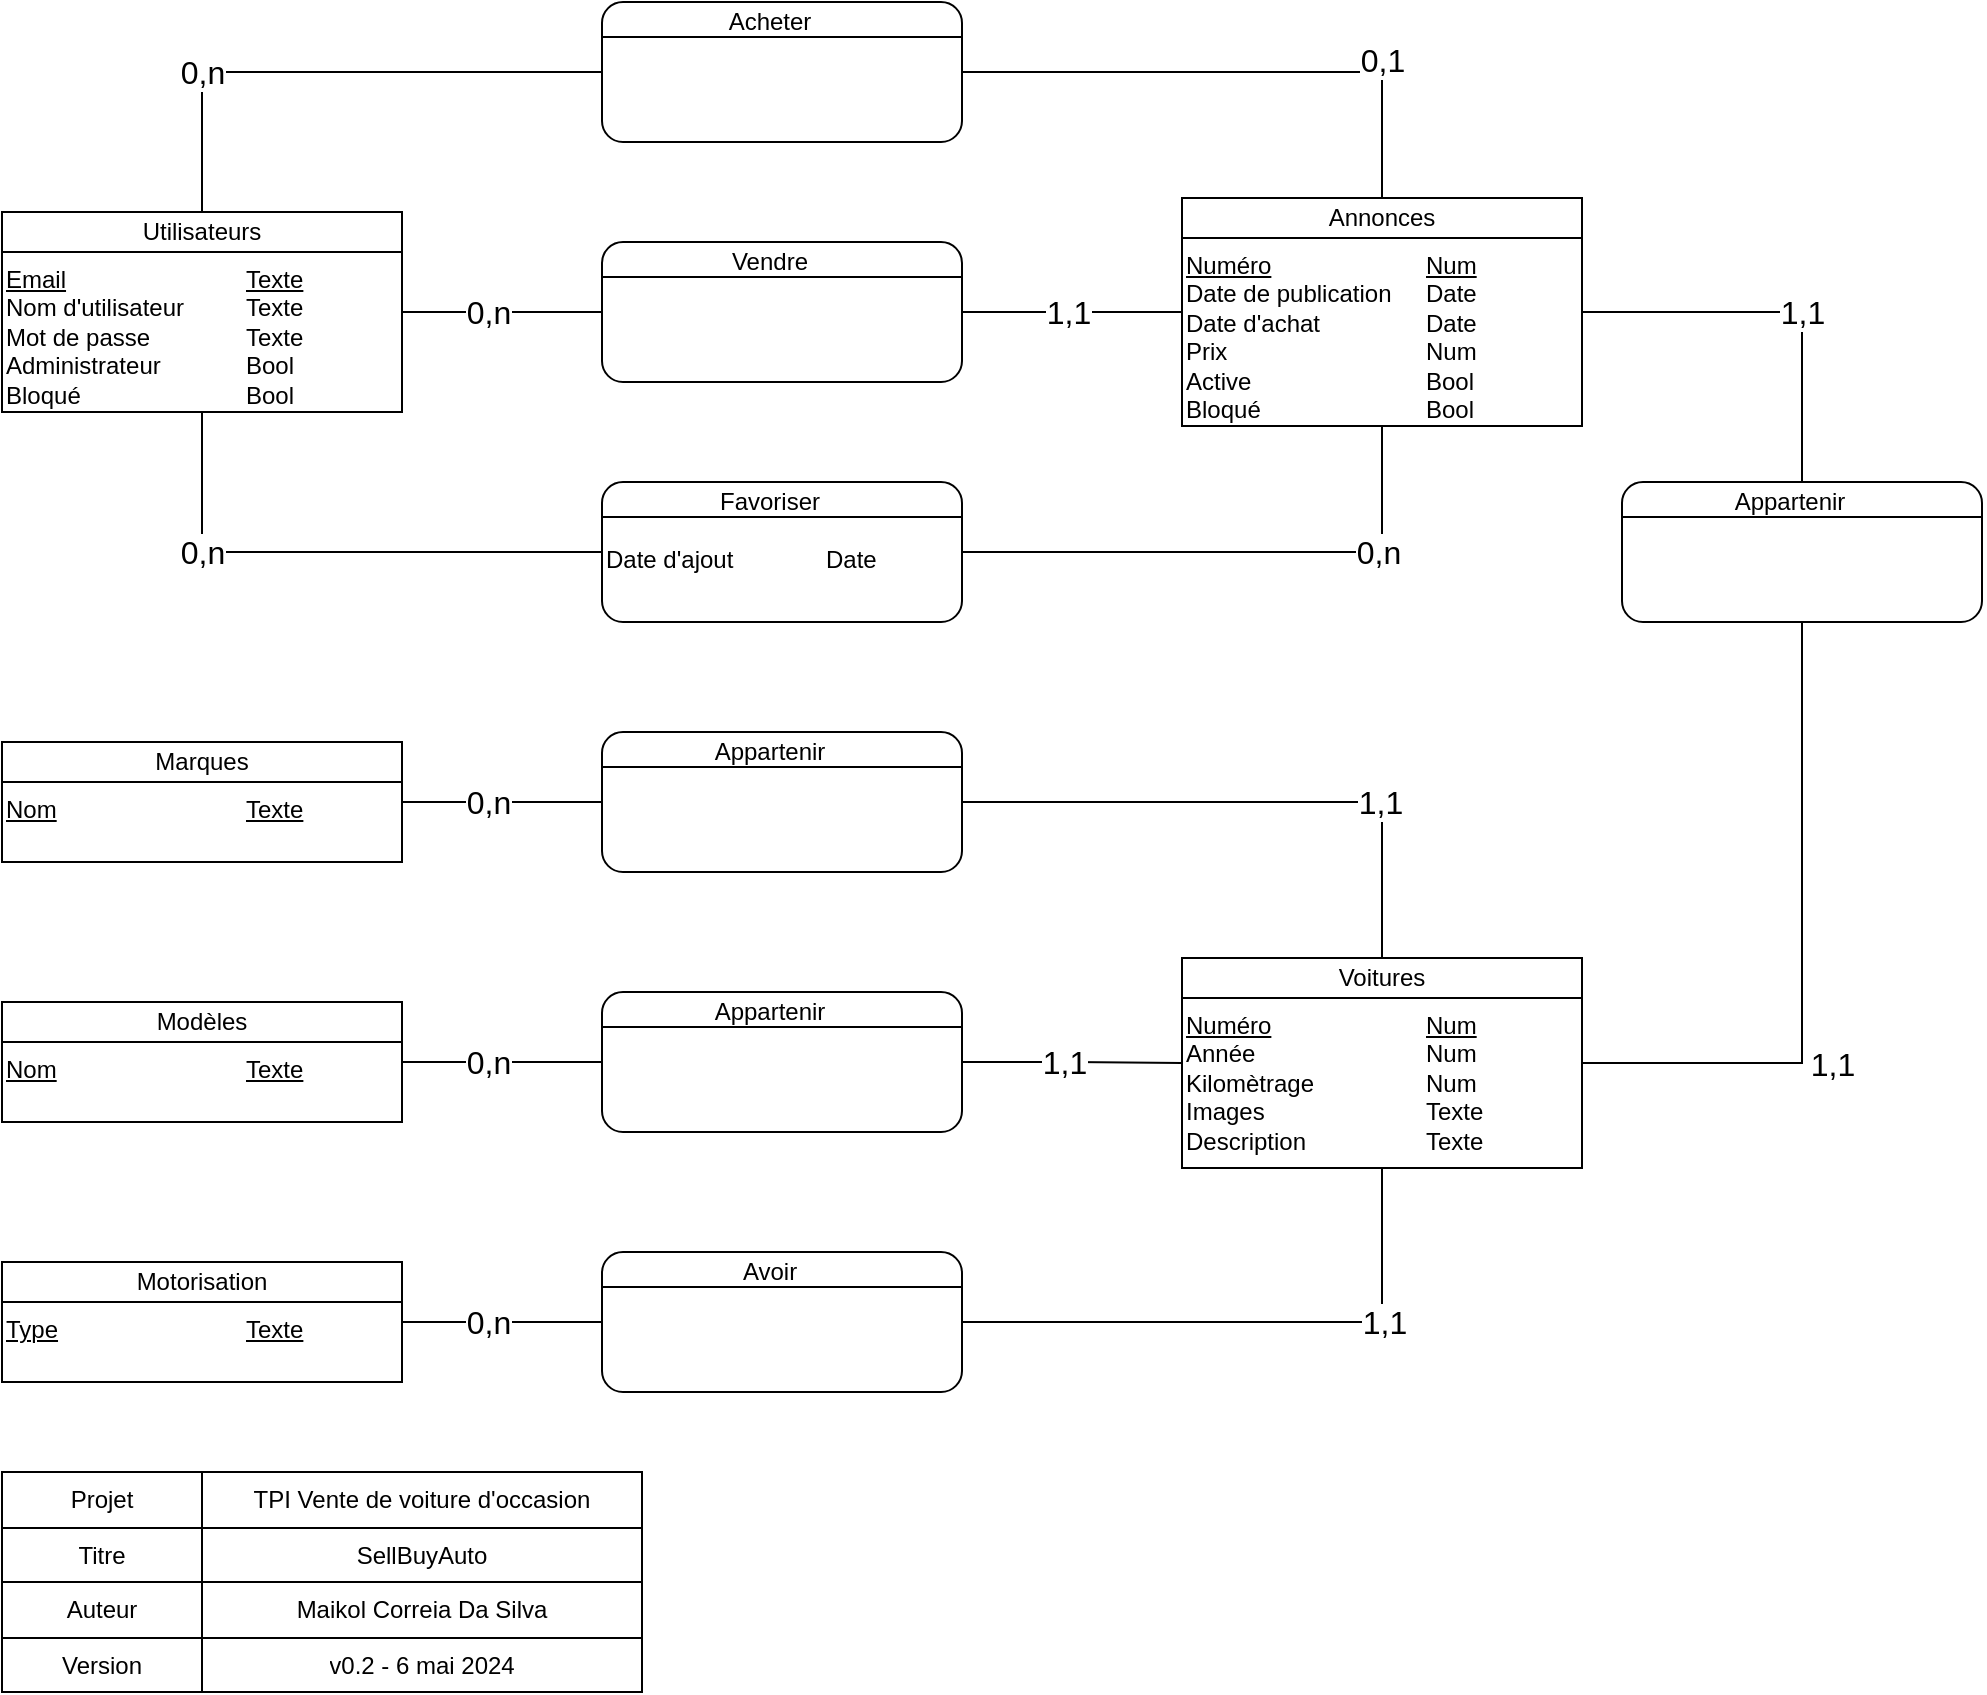 <mxfile version="21.6.8" type="device">
  <diagram name="Page-1" id="2ca16b54-16f6-2749-3443-fa8db7711227">
    <mxGraphModel dx="1418" dy="827" grid="1" gridSize="10" guides="1" tooltips="1" connect="1" arrows="1" fold="1" page="1" pageScale="1" pageWidth="1100" pageHeight="850" background="#ffffff" math="0" shadow="0">
      <root>
        <mxCell id="0" />
        <mxCell id="1" parent="0" />
        <mxCell id="2ed32ef02a7f4228-1" value="&lt;div style=&quot;box-sizing: border-box ; width: 100% ; padding: 2px&quot;&gt;&lt;br&gt;&lt;/div&gt;" style="verticalAlign=top;align=center;overflow=fill;html=1;rounded=0;shadow=0;comic=0;labelBackgroundColor=none;strokeColor=#000000;strokeWidth=1;fillColor=#ffffff;fontFamily=Verdana;fontSize=12;fontColor=#000000;" parent="1" vertex="1">
          <mxGeometry x="90" y="110" width="200" height="100" as="geometry" />
        </mxCell>
        <mxCell id="2ed32ef02a7f4228-18" style="edgeStyle=orthogonalEdgeStyle;html=1;labelBackgroundColor=none;startArrow=none;endArrow=none;fontFamily=Verdana;fontSize=12;align=left;exitX=1;exitY=0.5;exitDx=0;exitDy=0;entryX=0;entryY=0.5;entryDx=0;entryDy=0;startFill=0;endFill=0;rounded=0;" parent="1" source="2ed32ef02a7f4228-1" target="Gy9qdy7r6_L6vcuzWhop-12" edge="1">
          <mxGeometry relative="1" as="geometry">
            <mxPoint x="410" y="155" as="targetPoint" />
          </mxGeometry>
        </mxCell>
        <mxCell id="Gy9qdy7r6_L6vcuzWhop-9" value="0,n" style="text;html=1;resizable=0;points=[];align=center;verticalAlign=middle;labelBackgroundColor=#ffffff;direction=south;fontSize=16;" parent="2ed32ef02a7f4228-18" vertex="1" connectable="0">
          <mxGeometry x="-0.77" y="-1" relative="1" as="geometry">
            <mxPoint x="31" y="-1" as="offset" />
          </mxGeometry>
        </mxCell>
        <mxCell id="Gy9qdy7r6_L6vcuzWhop-12" value="&lt;div style=&quot;box-sizing: border-box ; width: 100% ; padding: 2px&quot;&gt;&lt;br&gt;&lt;/div&gt;" style="verticalAlign=top;align=center;overflow=fill;html=1;rounded=1;shadow=0;comic=0;labelBackgroundColor=none;strokeColor=#000000;strokeWidth=1;fillColor=#ffffff;fontFamily=Verdana;fontSize=12;fontColor=#000000;" parent="1" vertex="1">
          <mxGeometry x="390" y="125" width="180" height="70" as="geometry" />
        </mxCell>
        <mxCell id="Gy9qdy7r6_L6vcuzWhop-17" value="" style="edgeStyle=orthogonalEdgeStyle;rounded=0;orthogonalLoop=1;jettySize=auto;html=1;startArrow=none;startFill=0;endArrow=none;endFill=0;" parent="1" source="Gy9qdy7r6_L6vcuzWhop-16" target="Gy9qdy7r6_L6vcuzWhop-12" edge="1">
          <mxGeometry relative="1" as="geometry" />
        </mxCell>
        <mxCell id="Gy9qdy7r6_L6vcuzWhop-19" value="1,1" style="text;html=1;resizable=0;points=[];align=center;verticalAlign=middle;labelBackgroundColor=#ffffff;fontSize=16;" parent="Gy9qdy7r6_L6vcuzWhop-17" vertex="1" connectable="0">
          <mxGeometry x="-0.646" relative="1" as="geometry">
            <mxPoint x="-38" as="offset" />
          </mxGeometry>
        </mxCell>
        <mxCell id="Gy9qdy7r6_L6vcuzWhop-16" value="&lt;div style=&quot;box-sizing: border-box ; width: 100% ; padding: 2px&quot;&gt;&lt;br&gt;&lt;/div&gt;" style="verticalAlign=top;align=center;overflow=fill;html=1;rounded=0;shadow=0;comic=0;labelBackgroundColor=none;strokeColor=#000000;strokeWidth=1;fillColor=#ffffff;fontFamily=Verdana;fontSize=12;fontColor=#000000;" parent="1" vertex="1">
          <mxGeometry x="680" y="103" width="200" height="114" as="geometry" />
        </mxCell>
        <mxCell id="SjU_2BTI9DgWFUzOwO9X-2" value="Utilisateurs" style="rounded=0;whiteSpace=wrap;html=1;" parent="1" vertex="1">
          <mxGeometry x="90" y="110" width="200" height="20" as="geometry" />
        </mxCell>
        <mxCell id="SjU_2BTI9DgWFUzOwO9X-3" value="Annonces" style="rounded=0;whiteSpace=wrap;html=1;" parent="1" vertex="1">
          <mxGeometry x="680" y="103" width="200" height="20" as="geometry" />
        </mxCell>
        <mxCell id="SjU_2BTI9DgWFUzOwO9X-4" value="&lt;u&gt;Email&lt;br&gt;&lt;/u&gt;Nom d&#39;utilisateur&lt;br&gt;Mot de passe&lt;br&gt;Administrateur&lt;br&gt;Bloqué" style="text;html=1;strokeColor=none;fillColor=none;align=left;verticalAlign=top;whiteSpace=wrap;rounded=0;" parent="1" vertex="1">
          <mxGeometry x="90" y="130" width="100" height="60" as="geometry" />
        </mxCell>
        <mxCell id="SjU_2BTI9DgWFUzOwO9X-6" value="&lt;u&gt;Texte&lt;/u&gt;&lt;br&gt;Texte&lt;br&gt;Texte&lt;br&gt;Bool&lt;br&gt;Bool" style="text;html=1;strokeColor=none;fillColor=none;align=left;verticalAlign=top;whiteSpace=wrap;rounded=0;" parent="1" vertex="1">
          <mxGeometry x="210" y="130" width="80" height="50" as="geometry" />
        </mxCell>
        <mxCell id="SjU_2BTI9DgWFUzOwO9X-8" value="&lt;u&gt;Numéro&lt;/u&gt;&lt;br&gt;Date de publication&lt;br&gt;Date d&#39;achat&lt;br&gt;Prix&lt;br&gt;Active&lt;br&gt;Bloqué" style="text;html=1;strokeColor=none;fillColor=none;align=left;verticalAlign=top;whiteSpace=wrap;rounded=0;" parent="1" vertex="1">
          <mxGeometry x="680" y="123" width="110" height="20" as="geometry" />
        </mxCell>
        <mxCell id="SjU_2BTI9DgWFUzOwO9X-10" value="&lt;u&gt;Num&lt;/u&gt;&lt;br&gt;Date&lt;br&gt;Date&lt;br&gt;Num&lt;br&gt;Bool&lt;br&gt;Bool" style="text;html=1;strokeColor=none;fillColor=none;align=left;verticalAlign=top;whiteSpace=wrap;rounded=0;" parent="1" vertex="1">
          <mxGeometry x="800" y="123" width="80" height="20" as="geometry" />
        </mxCell>
        <mxCell id="SjU_2BTI9DgWFUzOwO9X-13" value="" style="endArrow=none;html=1;entryX=1;entryY=0.25;entryDx=0;entryDy=0;exitX=0;exitY=0.25;exitDx=0;exitDy=0;" parent="1" source="Gy9qdy7r6_L6vcuzWhop-12" target="Gy9qdy7r6_L6vcuzWhop-12" edge="1">
          <mxGeometry width="50" height="50" relative="1" as="geometry">
            <mxPoint x="110" y="275" as="sourcePoint" />
            <mxPoint x="160" y="225" as="targetPoint" />
          </mxGeometry>
        </mxCell>
        <mxCell id="SjU_2BTI9DgWFUzOwO9X-14" value="Vendre" style="text;html=1;strokeColor=none;fillColor=none;align=center;verticalAlign=middle;whiteSpace=wrap;rounded=0;" parent="1" vertex="1">
          <mxGeometry x="414" y="125" width="120" height="20" as="geometry" />
        </mxCell>
        <mxCell id="T0Hc3pSAEqjk6suuljC6-1" value="" style="shape=table;html=1;whiteSpace=wrap;startSize=0;container=1;collapsible=0;childLayout=tableLayout;" parent="1" vertex="1">
          <mxGeometry x="90" y="740" width="320" height="110" as="geometry" />
        </mxCell>
        <mxCell id="T0Hc3pSAEqjk6suuljC6-2" value="" style="shape=partialRectangle;html=1;whiteSpace=wrap;collapsible=0;dropTarget=0;pointerEvents=0;fillColor=none;top=0;left=0;bottom=0;right=0;points=[[0,0.5],[1,0.5]];portConstraint=eastwest;" parent="T0Hc3pSAEqjk6suuljC6-1" vertex="1">
          <mxGeometry width="320" height="28" as="geometry" />
        </mxCell>
        <mxCell id="T0Hc3pSAEqjk6suuljC6-3" value="Projet" style="shape=partialRectangle;html=1;whiteSpace=wrap;connectable=0;overflow=hidden;fillColor=none;top=0;left=0;bottom=0;right=0;" parent="T0Hc3pSAEqjk6suuljC6-2" vertex="1">
          <mxGeometry width="100" height="28" as="geometry">
            <mxRectangle width="100" height="28" as="alternateBounds" />
          </mxGeometry>
        </mxCell>
        <mxCell id="T0Hc3pSAEqjk6suuljC6-4" value="TPI Vente de voiture d&#39;occasion" style="shape=partialRectangle;html=1;whiteSpace=wrap;connectable=0;overflow=hidden;fillColor=none;top=0;left=0;bottom=0;right=0;" parent="T0Hc3pSAEqjk6suuljC6-2" vertex="1">
          <mxGeometry x="100" width="220" height="28" as="geometry">
            <mxRectangle width="220" height="28" as="alternateBounds" />
          </mxGeometry>
        </mxCell>
        <mxCell id="T0Hc3pSAEqjk6suuljC6-5" value="" style="shape=partialRectangle;html=1;whiteSpace=wrap;collapsible=0;dropTarget=0;pointerEvents=0;fillColor=none;top=0;left=0;bottom=0;right=0;points=[[0,0.5],[1,0.5]];portConstraint=eastwest;" parent="T0Hc3pSAEqjk6suuljC6-1" vertex="1">
          <mxGeometry y="28" width="320" height="27" as="geometry" />
        </mxCell>
        <mxCell id="T0Hc3pSAEqjk6suuljC6-6" value="Titre" style="shape=partialRectangle;html=1;whiteSpace=wrap;connectable=0;overflow=hidden;fillColor=none;top=0;left=0;bottom=0;right=0;" parent="T0Hc3pSAEqjk6suuljC6-5" vertex="1">
          <mxGeometry width="100" height="27" as="geometry">
            <mxRectangle width="100" height="27" as="alternateBounds" />
          </mxGeometry>
        </mxCell>
        <mxCell id="T0Hc3pSAEqjk6suuljC6-7" value="SellBuyAuto" style="shape=partialRectangle;html=1;whiteSpace=wrap;connectable=0;overflow=hidden;fillColor=none;top=0;left=0;bottom=0;right=0;" parent="T0Hc3pSAEqjk6suuljC6-5" vertex="1">
          <mxGeometry x="100" width="220" height="27" as="geometry">
            <mxRectangle width="220" height="27" as="alternateBounds" />
          </mxGeometry>
        </mxCell>
        <mxCell id="T0Hc3pSAEqjk6suuljC6-8" value="" style="shape=partialRectangle;html=1;whiteSpace=wrap;collapsible=0;dropTarget=0;pointerEvents=0;fillColor=none;top=0;left=0;bottom=0;right=0;points=[[0,0.5],[1,0.5]];portConstraint=eastwest;" parent="T0Hc3pSAEqjk6suuljC6-1" vertex="1">
          <mxGeometry y="55" width="320" height="28" as="geometry" />
        </mxCell>
        <mxCell id="T0Hc3pSAEqjk6suuljC6-9" value="Auteur" style="shape=partialRectangle;html=1;whiteSpace=wrap;connectable=0;overflow=hidden;fillColor=none;top=0;left=0;bottom=0;right=0;" parent="T0Hc3pSAEqjk6suuljC6-8" vertex="1">
          <mxGeometry width="100" height="28" as="geometry">
            <mxRectangle width="100" height="28" as="alternateBounds" />
          </mxGeometry>
        </mxCell>
        <mxCell id="T0Hc3pSAEqjk6suuljC6-10" value="Maikol Correia Da Silva" style="shape=partialRectangle;html=1;whiteSpace=wrap;connectable=0;overflow=hidden;fillColor=none;top=0;left=0;bottom=0;right=0;" parent="T0Hc3pSAEqjk6suuljC6-8" vertex="1">
          <mxGeometry x="100" width="220" height="28" as="geometry">
            <mxRectangle width="220" height="28" as="alternateBounds" />
          </mxGeometry>
        </mxCell>
        <mxCell id="T0Hc3pSAEqjk6suuljC6-11" value="" style="shape=partialRectangle;html=1;whiteSpace=wrap;collapsible=0;dropTarget=0;pointerEvents=0;fillColor=none;top=0;left=0;bottom=0;right=0;points=[[0,0.5],[1,0.5]];portConstraint=eastwest;" parent="T0Hc3pSAEqjk6suuljC6-1" vertex="1">
          <mxGeometry y="83" width="320" height="27" as="geometry" />
        </mxCell>
        <mxCell id="T0Hc3pSAEqjk6suuljC6-12" value="Version" style="shape=partialRectangle;html=1;whiteSpace=wrap;connectable=0;overflow=hidden;fillColor=none;top=0;left=0;bottom=0;right=0;" parent="T0Hc3pSAEqjk6suuljC6-11" vertex="1">
          <mxGeometry width="100" height="27" as="geometry">
            <mxRectangle width="100" height="27" as="alternateBounds" />
          </mxGeometry>
        </mxCell>
        <mxCell id="T0Hc3pSAEqjk6suuljC6-13" value="v0.2 - 6 mai 2024" style="shape=partialRectangle;html=1;whiteSpace=wrap;connectable=0;overflow=hidden;fillColor=none;top=0;left=0;bottom=0;right=0;" parent="T0Hc3pSAEqjk6suuljC6-11" vertex="1">
          <mxGeometry x="100" width="220" height="27" as="geometry">
            <mxRectangle width="220" height="27" as="alternateBounds" />
          </mxGeometry>
        </mxCell>
        <mxCell id="4bNCkAOgMDDqKvrWJ21n-4" value="&lt;div style=&quot;box-sizing: border-box ; width: 100% ; padding: 2px&quot;&gt;&lt;br&gt;&lt;/div&gt;" style="verticalAlign=top;align=center;overflow=fill;html=1;rounded=1;shadow=0;comic=0;labelBackgroundColor=none;strokeColor=#000000;strokeWidth=1;fillColor=#ffffff;fontFamily=Verdana;fontSize=12;fontColor=#000000;" parent="1" vertex="1">
          <mxGeometry x="390" y="5" width="180" height="70" as="geometry" />
        </mxCell>
        <mxCell id="4bNCkAOgMDDqKvrWJ21n-7" value="" style="endArrow=none;html=1;entryX=1;entryY=0.25;entryDx=0;entryDy=0;exitX=0;exitY=0.25;exitDx=0;exitDy=0;" parent="1" source="4bNCkAOgMDDqKvrWJ21n-4" target="4bNCkAOgMDDqKvrWJ21n-4" edge="1">
          <mxGeometry width="50" height="50" relative="1" as="geometry">
            <mxPoint x="110" y="155" as="sourcePoint" />
            <mxPoint x="160" y="105" as="targetPoint" />
          </mxGeometry>
        </mxCell>
        <mxCell id="4bNCkAOgMDDqKvrWJ21n-8" value="Acheter" style="text;html=1;strokeColor=none;fillColor=none;align=center;verticalAlign=middle;whiteSpace=wrap;rounded=0;" parent="1" vertex="1">
          <mxGeometry x="414" y="5" width="120" height="20" as="geometry" />
        </mxCell>
        <mxCell id="4bNCkAOgMDDqKvrWJ21n-9" style="edgeStyle=orthogonalEdgeStyle;html=1;labelBackgroundColor=none;startArrow=none;endArrow=none;fontFamily=Verdana;fontSize=12;align=left;exitX=0.5;exitY=0;exitDx=0;exitDy=0;entryX=0;entryY=0.5;entryDx=0;entryDy=0;startFill=0;endFill=0;rounded=0;" parent="1" source="SjU_2BTI9DgWFUzOwO9X-2" target="4bNCkAOgMDDqKvrWJ21n-4" edge="1">
          <mxGeometry relative="1" as="geometry">
            <mxPoint x="280" y="-5.5" as="targetPoint" />
            <mxPoint x="180" y="-0.5" as="sourcePoint" />
          </mxGeometry>
        </mxCell>
        <mxCell id="4bNCkAOgMDDqKvrWJ21n-10" value="0,n" style="text;html=1;resizable=0;points=[];align=center;verticalAlign=middle;labelBackgroundColor=#ffffff;direction=south;fontSize=16;" parent="4bNCkAOgMDDqKvrWJ21n-9" vertex="1" connectable="0">
          <mxGeometry x="-0.77" y="-1" relative="1" as="geometry">
            <mxPoint x="-1" y="-39" as="offset" />
          </mxGeometry>
        </mxCell>
        <mxCell id="4bNCkAOgMDDqKvrWJ21n-11" value="" style="edgeStyle=orthogonalEdgeStyle;rounded=0;orthogonalLoop=1;jettySize=auto;html=1;startArrow=none;startFill=0;endArrow=none;endFill=0;entryX=1;entryY=0.5;entryDx=0;entryDy=0;exitX=0.5;exitY=0;exitDx=0;exitDy=0;" parent="1" source="SjU_2BTI9DgWFUzOwO9X-3" target="4bNCkAOgMDDqKvrWJ21n-4" edge="1">
          <mxGeometry relative="1" as="geometry">
            <mxPoint x="750" y="-5" as="sourcePoint" />
            <mxPoint x="640" y="-10" as="targetPoint" />
          </mxGeometry>
        </mxCell>
        <mxCell id="4bNCkAOgMDDqKvrWJ21n-12" value="0,1" style="text;html=1;resizable=0;points=[];align=center;verticalAlign=middle;labelBackgroundColor=#ffffff;fontSize=16;" parent="4bNCkAOgMDDqKvrWJ21n-11" vertex="1" connectable="0">
          <mxGeometry x="-0.646" relative="1" as="geometry">
            <mxPoint y="-21" as="offset" />
          </mxGeometry>
        </mxCell>
        <mxCell id="4bNCkAOgMDDqKvrWJ21n-13" value="&lt;div style=&quot;box-sizing: border-box ; width: 100% ; padding: 2px&quot;&gt;&lt;br&gt;&lt;/div&gt;" style="verticalAlign=top;align=center;overflow=fill;html=1;rounded=1;shadow=0;comic=0;labelBackgroundColor=none;strokeColor=#000000;strokeWidth=1;fillColor=#ffffff;fontFamily=Verdana;fontSize=12;fontColor=#000000;" parent="1" vertex="1">
          <mxGeometry x="390" y="245" width="180" height="70" as="geometry" />
        </mxCell>
        <mxCell id="4bNCkAOgMDDqKvrWJ21n-14" value="Date d&#39;ajout" style="text;html=1;strokeColor=none;fillColor=none;align=left;verticalAlign=top;whiteSpace=wrap;rounded=0;" parent="1" vertex="1">
          <mxGeometry x="390" y="270" width="90" height="20" as="geometry" />
        </mxCell>
        <mxCell id="4bNCkAOgMDDqKvrWJ21n-15" value="Date" style="text;html=1;strokeColor=none;fillColor=none;align=left;verticalAlign=top;whiteSpace=wrap;rounded=0;" parent="1" vertex="1">
          <mxGeometry x="500" y="270" width="70" height="20" as="geometry" />
        </mxCell>
        <mxCell id="4bNCkAOgMDDqKvrWJ21n-16" value="" style="endArrow=none;html=1;entryX=1;entryY=0.25;entryDx=0;entryDy=0;exitX=0;exitY=0.25;exitDx=0;exitDy=0;" parent="1" source="4bNCkAOgMDDqKvrWJ21n-13" target="4bNCkAOgMDDqKvrWJ21n-13" edge="1">
          <mxGeometry width="50" height="50" relative="1" as="geometry">
            <mxPoint x="110" y="395" as="sourcePoint" />
            <mxPoint x="160" y="345" as="targetPoint" />
          </mxGeometry>
        </mxCell>
        <mxCell id="4bNCkAOgMDDqKvrWJ21n-17" value="Favoriser" style="text;html=1;strokeColor=none;fillColor=none;align=center;verticalAlign=middle;whiteSpace=wrap;rounded=0;" parent="1" vertex="1">
          <mxGeometry x="414" y="245" width="120" height="20" as="geometry" />
        </mxCell>
        <mxCell id="4bNCkAOgMDDqKvrWJ21n-18" style="edgeStyle=orthogonalEdgeStyle;html=1;labelBackgroundColor=none;startArrow=none;endArrow=none;fontFamily=Verdana;fontSize=12;align=left;exitX=0.5;exitY=1;exitDx=0;exitDy=0;entryX=0;entryY=0.5;entryDx=0;entryDy=0;startFill=0;endFill=0;rounded=0;" parent="1" source="2ed32ef02a7f4228-1" target="4bNCkAOgMDDqKvrWJ21n-13" edge="1">
          <mxGeometry relative="1" as="geometry">
            <mxPoint x="330" y="260" as="targetPoint" />
            <mxPoint x="130" y="345" as="sourcePoint" />
          </mxGeometry>
        </mxCell>
        <mxCell id="4bNCkAOgMDDqKvrWJ21n-19" value="0,n" style="text;html=1;resizable=0;points=[];align=center;verticalAlign=middle;labelBackgroundColor=#ffffff;direction=south;fontSize=16;" parent="4bNCkAOgMDDqKvrWJ21n-18" vertex="1" connectable="0">
          <mxGeometry x="-0.77" y="-1" relative="1" as="geometry">
            <mxPoint x="1" y="39" as="offset" />
          </mxGeometry>
        </mxCell>
        <mxCell id="4bNCkAOgMDDqKvrWJ21n-20" style="edgeStyle=orthogonalEdgeStyle;html=1;labelBackgroundColor=none;startArrow=none;endArrow=none;fontFamily=Verdana;fontSize=12;align=left;exitX=1;exitY=0.5;exitDx=0;exitDy=0;entryX=0.5;entryY=1;entryDx=0;entryDy=0;startFill=0;endFill=0;rounded=0;" parent="1" source="4bNCkAOgMDDqKvrWJ21n-13" target="Gy9qdy7r6_L6vcuzWhop-16" edge="1">
          <mxGeometry relative="1" as="geometry">
            <mxPoint x="820" y="257.25" as="targetPoint" />
            <mxPoint x="620" y="342.25" as="sourcePoint" />
          </mxGeometry>
        </mxCell>
        <mxCell id="4bNCkAOgMDDqKvrWJ21n-21" value="0,n" style="text;html=1;resizable=0;points=[];align=center;verticalAlign=middle;labelBackgroundColor=#ffffff;direction=south;fontSize=16;" parent="4bNCkAOgMDDqKvrWJ21n-20" vertex="1" connectable="0">
          <mxGeometry x="-0.77" y="-1" relative="1" as="geometry">
            <mxPoint x="176" y="-1" as="offset" />
          </mxGeometry>
        </mxCell>
        <mxCell id="4bNCkAOgMDDqKvrWJ21n-22" value="&lt;div style=&quot;box-sizing: border-box ; width: 100% ; padding: 2px&quot;&gt;&lt;br&gt;&lt;/div&gt;" style="verticalAlign=top;align=center;overflow=fill;html=1;rounded=0;shadow=0;comic=0;labelBackgroundColor=none;strokeColor=#000000;strokeWidth=1;fillColor=#ffffff;fontFamily=Verdana;fontSize=12;fontColor=#000000;" parent="1" vertex="1">
          <mxGeometry x="90" y="505" width="200" height="60" as="geometry" />
        </mxCell>
        <mxCell id="4bNCkAOgMDDqKvrWJ21n-23" value="Modèles" style="rounded=0;whiteSpace=wrap;html=1;" parent="1" vertex="1">
          <mxGeometry x="90" y="505" width="200" height="20" as="geometry" />
        </mxCell>
        <mxCell id="4bNCkAOgMDDqKvrWJ21n-24" value="&lt;u&gt;Nom&lt;/u&gt;" style="text;html=1;strokeColor=none;fillColor=none;align=left;verticalAlign=top;whiteSpace=wrap;rounded=0;" parent="1" vertex="1">
          <mxGeometry x="90" y="525" width="100" height="60" as="geometry" />
        </mxCell>
        <mxCell id="4bNCkAOgMDDqKvrWJ21n-25" value="&lt;u&gt;Texte&lt;/u&gt;" style="text;html=1;strokeColor=none;fillColor=none;align=left;verticalAlign=top;whiteSpace=wrap;rounded=0;" parent="1" vertex="1">
          <mxGeometry x="210" y="525" width="80" height="50" as="geometry" />
        </mxCell>
        <mxCell id="4bNCkAOgMDDqKvrWJ21n-26" value="&lt;div style=&quot;box-sizing: border-box ; width: 100% ; padding: 2px&quot;&gt;&lt;br&gt;&lt;/div&gt;" style="verticalAlign=top;align=center;overflow=fill;html=1;rounded=0;shadow=0;comic=0;labelBackgroundColor=none;strokeColor=#000000;strokeWidth=1;fillColor=#ffffff;fontFamily=Verdana;fontSize=12;fontColor=#000000;" parent="1" vertex="1">
          <mxGeometry x="680" y="483" width="200" height="105" as="geometry" />
        </mxCell>
        <mxCell id="4bNCkAOgMDDqKvrWJ21n-27" value="Voitures" style="rounded=0;whiteSpace=wrap;html=1;" parent="1" vertex="1">
          <mxGeometry x="680" y="483" width="200" height="20" as="geometry" />
        </mxCell>
        <mxCell id="4bNCkAOgMDDqKvrWJ21n-28" value="&lt;u&gt;Numéro&lt;/u&gt;&lt;br&gt;Année&lt;br&gt;Kilomètrage&lt;br&gt;Images&lt;br&gt;Description" style="text;html=1;strokeColor=none;fillColor=none;align=left;verticalAlign=top;whiteSpace=wrap;rounded=0;" parent="1" vertex="1">
          <mxGeometry x="680" y="503" width="110" height="20" as="geometry" />
        </mxCell>
        <mxCell id="4bNCkAOgMDDqKvrWJ21n-29" value="&lt;u&gt;Num&lt;/u&gt;&lt;br&gt;Num&lt;br&gt;Num&lt;br&gt;Texte&lt;br&gt;Texte" style="text;html=1;strokeColor=none;fillColor=none;align=left;verticalAlign=top;whiteSpace=wrap;rounded=0;" parent="1" vertex="1">
          <mxGeometry x="800" y="503" width="80" height="20" as="geometry" />
        </mxCell>
        <mxCell id="4bNCkAOgMDDqKvrWJ21n-30" value="&lt;div style=&quot;box-sizing: border-box ; width: 100% ; padding: 2px&quot;&gt;&lt;br&gt;&lt;/div&gt;" style="verticalAlign=top;align=center;overflow=fill;html=1;rounded=1;shadow=0;comic=0;labelBackgroundColor=none;strokeColor=#000000;strokeWidth=1;fillColor=#ffffff;fontFamily=Verdana;fontSize=12;fontColor=#000000;" parent="1" vertex="1">
          <mxGeometry x="390" y="500" width="180" height="70" as="geometry" />
        </mxCell>
        <mxCell id="4bNCkAOgMDDqKvrWJ21n-33" value="" style="endArrow=none;html=1;entryX=1;entryY=0.25;entryDx=0;entryDy=0;exitX=0;exitY=0.25;exitDx=0;exitDy=0;" parent="1" source="4bNCkAOgMDDqKvrWJ21n-30" target="4bNCkAOgMDDqKvrWJ21n-30" edge="1">
          <mxGeometry width="50" height="50" relative="1" as="geometry">
            <mxPoint x="110" y="650" as="sourcePoint" />
            <mxPoint x="160" y="600" as="targetPoint" />
          </mxGeometry>
        </mxCell>
        <mxCell id="4bNCkAOgMDDqKvrWJ21n-34" value="Appartenir" style="text;html=1;strokeColor=none;fillColor=none;align=center;verticalAlign=middle;whiteSpace=wrap;rounded=0;" parent="1" vertex="1">
          <mxGeometry x="414" y="500" width="120" height="20" as="geometry" />
        </mxCell>
        <mxCell id="4bNCkAOgMDDqKvrWJ21n-35" style="edgeStyle=orthogonalEdgeStyle;html=1;labelBackgroundColor=none;startArrow=none;endArrow=none;fontFamily=Verdana;fontSize=12;align=left;exitX=1;exitY=0.5;exitDx=0;exitDy=0;entryX=0;entryY=0.5;entryDx=0;entryDy=0;startFill=0;endFill=0;rounded=0;" parent="1" source="4bNCkAOgMDDqKvrWJ21n-22" target="4bNCkAOgMDDqKvrWJ21n-30" edge="1">
          <mxGeometry relative="1" as="geometry">
            <mxPoint x="400" y="489.58" as="targetPoint" />
            <mxPoint x="300" y="489.58" as="sourcePoint" />
          </mxGeometry>
        </mxCell>
        <mxCell id="4bNCkAOgMDDqKvrWJ21n-36" value="0,n" style="text;html=1;resizable=0;points=[];align=center;verticalAlign=middle;labelBackgroundColor=#ffffff;direction=south;fontSize=16;" parent="4bNCkAOgMDDqKvrWJ21n-35" vertex="1" connectable="0">
          <mxGeometry x="-0.77" y="-1" relative="1" as="geometry">
            <mxPoint x="31" y="-1" as="offset" />
          </mxGeometry>
        </mxCell>
        <mxCell id="4bNCkAOgMDDqKvrWJ21n-37" style="edgeStyle=orthogonalEdgeStyle;html=1;labelBackgroundColor=none;startArrow=none;endArrow=none;fontFamily=Verdana;fontSize=12;align=left;exitX=1;exitY=0.5;exitDx=0;exitDy=0;entryX=0;entryY=0.5;entryDx=0;entryDy=0;startFill=0;endFill=0;rounded=0;" parent="1" source="4bNCkAOgMDDqKvrWJ21n-30" target="4bNCkAOgMDDqKvrWJ21n-26" edge="1">
          <mxGeometry relative="1" as="geometry">
            <mxPoint x="634" y="500" as="targetPoint" />
            <mxPoint x="534" y="495" as="sourcePoint" />
          </mxGeometry>
        </mxCell>
        <mxCell id="4bNCkAOgMDDqKvrWJ21n-38" value="1,1" style="text;html=1;resizable=0;points=[];align=center;verticalAlign=middle;labelBackgroundColor=#ffffff;direction=south;fontSize=16;" parent="4bNCkAOgMDDqKvrWJ21n-37" vertex="1" connectable="0">
          <mxGeometry x="-0.77" y="-1" relative="1" as="geometry">
            <mxPoint x="38" y="-1" as="offset" />
          </mxGeometry>
        </mxCell>
        <mxCell id="4bNCkAOgMDDqKvrWJ21n-43" value="&lt;div style=&quot;box-sizing: border-box ; width: 100% ; padding: 2px&quot;&gt;&lt;br&gt;&lt;/div&gt;" style="verticalAlign=top;align=center;overflow=fill;html=1;rounded=0;shadow=0;comic=0;labelBackgroundColor=none;strokeColor=#000000;strokeWidth=1;fillColor=#ffffff;fontFamily=Verdana;fontSize=12;fontColor=#000000;" parent="1" vertex="1">
          <mxGeometry x="90" y="635" width="200" height="60" as="geometry" />
        </mxCell>
        <mxCell id="4bNCkAOgMDDqKvrWJ21n-44" value="Motorisation" style="rounded=0;whiteSpace=wrap;html=1;" parent="1" vertex="1">
          <mxGeometry x="90" y="635" width="200" height="20" as="geometry" />
        </mxCell>
        <mxCell id="4bNCkAOgMDDqKvrWJ21n-45" value="&lt;u&gt;Type&lt;/u&gt;" style="text;html=1;strokeColor=none;fillColor=none;align=left;verticalAlign=top;whiteSpace=wrap;rounded=0;" parent="1" vertex="1">
          <mxGeometry x="90" y="655" width="100" height="60" as="geometry" />
        </mxCell>
        <mxCell id="4bNCkAOgMDDqKvrWJ21n-46" value="&lt;u&gt;Texte&lt;/u&gt;" style="text;html=1;strokeColor=none;fillColor=none;align=left;verticalAlign=top;whiteSpace=wrap;rounded=0;" parent="1" vertex="1">
          <mxGeometry x="210" y="655" width="80" height="50" as="geometry" />
        </mxCell>
        <mxCell id="4bNCkAOgMDDqKvrWJ21n-47" value="&lt;div style=&quot;box-sizing: border-box ; width: 100% ; padding: 2px&quot;&gt;&lt;br&gt;&lt;/div&gt;" style="verticalAlign=top;align=center;overflow=fill;html=1;rounded=1;shadow=0;comic=0;labelBackgroundColor=none;strokeColor=#000000;strokeWidth=1;fillColor=#ffffff;fontFamily=Verdana;fontSize=12;fontColor=#000000;" parent="1" vertex="1">
          <mxGeometry x="390" y="630" width="180" height="70" as="geometry" />
        </mxCell>
        <mxCell id="4bNCkAOgMDDqKvrWJ21n-48" value="" style="endArrow=none;html=1;entryX=1;entryY=0.25;entryDx=0;entryDy=0;exitX=0;exitY=0.25;exitDx=0;exitDy=0;" parent="1" source="4bNCkAOgMDDqKvrWJ21n-47" target="4bNCkAOgMDDqKvrWJ21n-47" edge="1">
          <mxGeometry width="50" height="50" relative="1" as="geometry">
            <mxPoint x="110" y="780" as="sourcePoint" />
            <mxPoint x="160" y="730" as="targetPoint" />
          </mxGeometry>
        </mxCell>
        <mxCell id="4bNCkAOgMDDqKvrWJ21n-49" value="Avoir" style="text;html=1;strokeColor=none;fillColor=none;align=center;verticalAlign=middle;whiteSpace=wrap;rounded=0;" parent="1" vertex="1">
          <mxGeometry x="414" y="630" width="120" height="20" as="geometry" />
        </mxCell>
        <mxCell id="4bNCkAOgMDDqKvrWJ21n-50" style="edgeStyle=orthogonalEdgeStyle;html=1;labelBackgroundColor=none;startArrow=none;endArrow=none;fontFamily=Verdana;fontSize=12;align=left;exitX=1;exitY=0.5;exitDx=0;exitDy=0;entryX=0;entryY=0.5;entryDx=0;entryDy=0;startFill=0;endFill=0;rounded=0;" parent="1" source="4bNCkAOgMDDqKvrWJ21n-43" target="4bNCkAOgMDDqKvrWJ21n-47" edge="1">
          <mxGeometry relative="1" as="geometry">
            <mxPoint x="400" y="619.58" as="targetPoint" />
            <mxPoint x="300" y="619.58" as="sourcePoint" />
          </mxGeometry>
        </mxCell>
        <mxCell id="4bNCkAOgMDDqKvrWJ21n-51" value="0,n" style="text;html=1;resizable=0;points=[];align=center;verticalAlign=middle;labelBackgroundColor=#ffffff;direction=south;fontSize=16;" parent="4bNCkAOgMDDqKvrWJ21n-50" vertex="1" connectable="0">
          <mxGeometry x="-0.77" y="-1" relative="1" as="geometry">
            <mxPoint x="31" y="-1" as="offset" />
          </mxGeometry>
        </mxCell>
        <mxCell id="4bNCkAOgMDDqKvrWJ21n-52" style="edgeStyle=orthogonalEdgeStyle;html=1;labelBackgroundColor=none;startArrow=none;endArrow=none;fontFamily=Verdana;fontSize=12;align=left;exitX=1;exitY=0.5;exitDx=0;exitDy=0;entryX=0.5;entryY=1;entryDx=0;entryDy=0;startFill=0;endFill=0;rounded=0;" parent="1" source="4bNCkAOgMDDqKvrWJ21n-47" target="4bNCkAOgMDDqKvrWJ21n-26" edge="1">
          <mxGeometry relative="1" as="geometry">
            <mxPoint x="710" y="644.58" as="targetPoint" />
            <mxPoint x="600" y="644.58" as="sourcePoint" />
          </mxGeometry>
        </mxCell>
        <mxCell id="4bNCkAOgMDDqKvrWJ21n-53" value="1,1" style="text;html=1;resizable=0;points=[];align=center;verticalAlign=middle;labelBackgroundColor=#ffffff;direction=south;fontSize=16;" parent="4bNCkAOgMDDqKvrWJ21n-52" vertex="1" connectable="0">
          <mxGeometry x="-0.77" y="-1" relative="1" as="geometry">
            <mxPoint x="178" y="-1" as="offset" />
          </mxGeometry>
        </mxCell>
        <mxCell id="4bNCkAOgMDDqKvrWJ21n-54" value="&lt;div style=&quot;box-sizing: border-box ; width: 100% ; padding: 2px&quot;&gt;&lt;br&gt;&lt;/div&gt;" style="verticalAlign=top;align=center;overflow=fill;html=1;rounded=1;shadow=0;comic=0;labelBackgroundColor=none;strokeColor=#000000;strokeWidth=1;fillColor=#ffffff;fontFamily=Verdana;fontSize=12;fontColor=#000000;" parent="1" vertex="1">
          <mxGeometry x="900" y="245" width="180" height="70" as="geometry" />
        </mxCell>
        <mxCell id="4bNCkAOgMDDqKvrWJ21n-57" value="" style="endArrow=none;html=1;entryX=1;entryY=0.25;entryDx=0;entryDy=0;exitX=0;exitY=0.25;exitDx=0;exitDy=0;" parent="1" source="4bNCkAOgMDDqKvrWJ21n-54" target="4bNCkAOgMDDqKvrWJ21n-54" edge="1">
          <mxGeometry width="50" height="50" relative="1" as="geometry">
            <mxPoint x="620" y="395" as="sourcePoint" />
            <mxPoint x="670" y="345" as="targetPoint" />
          </mxGeometry>
        </mxCell>
        <mxCell id="4bNCkAOgMDDqKvrWJ21n-58" value="Appartenir" style="text;html=1;strokeColor=none;fillColor=none;align=center;verticalAlign=middle;whiteSpace=wrap;rounded=0;" parent="1" vertex="1">
          <mxGeometry x="924" y="245" width="120" height="20" as="geometry" />
        </mxCell>
        <mxCell id="4bNCkAOgMDDqKvrWJ21n-59" style="edgeStyle=orthogonalEdgeStyle;html=1;labelBackgroundColor=none;startArrow=none;endArrow=none;fontFamily=Verdana;fontSize=12;align=left;exitX=1;exitY=0.5;exitDx=0;exitDy=0;entryX=0.5;entryY=1;entryDx=0;entryDy=0;startFill=0;endFill=0;rounded=0;" parent="1" source="4bNCkAOgMDDqKvrWJ21n-26" target="4bNCkAOgMDDqKvrWJ21n-54" edge="1">
          <mxGeometry relative="1" as="geometry">
            <mxPoint x="1110" y="375" as="targetPoint" />
            <mxPoint x="900" y="440" as="sourcePoint" />
          </mxGeometry>
        </mxCell>
        <mxCell id="4bNCkAOgMDDqKvrWJ21n-60" value="1,1" style="text;html=1;resizable=0;points=[];align=center;verticalAlign=middle;labelBackgroundColor=#ffffff;direction=south;fontSize=16;" parent="4bNCkAOgMDDqKvrWJ21n-59" vertex="1" connectable="0">
          <mxGeometry x="-0.77" y="-1" relative="1" as="geometry">
            <mxPoint x="87" y="-1" as="offset" />
          </mxGeometry>
        </mxCell>
        <mxCell id="4bNCkAOgMDDqKvrWJ21n-61" value="" style="edgeStyle=orthogonalEdgeStyle;rounded=0;orthogonalLoop=1;jettySize=auto;html=1;startArrow=none;startFill=0;endArrow=none;endFill=0;entryX=1;entryY=0.5;entryDx=0;entryDy=0;exitX=0.5;exitY=0;exitDx=0;exitDy=0;" parent="1" source="4bNCkAOgMDDqKvrWJ21n-54" target="Gy9qdy7r6_L6vcuzWhop-16" edge="1">
          <mxGeometry relative="1" as="geometry">
            <mxPoint x="1120" y="144.5" as="sourcePoint" />
            <mxPoint x="910" y="74.5" as="targetPoint" />
          </mxGeometry>
        </mxCell>
        <mxCell id="4bNCkAOgMDDqKvrWJ21n-62" value="1,1" style="text;html=1;resizable=0;points=[];align=center;verticalAlign=middle;labelBackgroundColor=#ffffff;fontSize=16;" parent="4bNCkAOgMDDqKvrWJ21n-61" vertex="1" connectable="0">
          <mxGeometry x="-0.646" relative="1" as="geometry">
            <mxPoint y="-51" as="offset" />
          </mxGeometry>
        </mxCell>
        <mxCell id="S0G3jUtJXLxQx1s4jIv5-1" value="&lt;div style=&quot;box-sizing: border-box ; width: 100% ; padding: 2px&quot;&gt;&lt;br&gt;&lt;/div&gt;" style="verticalAlign=top;align=center;overflow=fill;html=1;rounded=0;shadow=0;comic=0;labelBackgroundColor=none;strokeColor=#000000;strokeWidth=1;fillColor=#ffffff;fontFamily=Verdana;fontSize=12;fontColor=#000000;" parent="1" vertex="1">
          <mxGeometry x="90" y="375" width="200" height="60" as="geometry" />
        </mxCell>
        <mxCell id="S0G3jUtJXLxQx1s4jIv5-2" value="Marques" style="rounded=0;whiteSpace=wrap;html=1;" parent="1" vertex="1">
          <mxGeometry x="90" y="375" width="200" height="20" as="geometry" />
        </mxCell>
        <mxCell id="S0G3jUtJXLxQx1s4jIv5-3" value="&lt;u&gt;Nom&lt;/u&gt;" style="text;html=1;strokeColor=none;fillColor=none;align=left;verticalAlign=top;whiteSpace=wrap;rounded=0;" parent="1" vertex="1">
          <mxGeometry x="90" y="395" width="100" height="60" as="geometry" />
        </mxCell>
        <mxCell id="S0G3jUtJXLxQx1s4jIv5-4" value="&lt;u&gt;Texte&lt;/u&gt;" style="text;html=1;strokeColor=none;fillColor=none;align=left;verticalAlign=top;whiteSpace=wrap;rounded=0;" parent="1" vertex="1">
          <mxGeometry x="210" y="395" width="80" height="50" as="geometry" />
        </mxCell>
        <mxCell id="S0G3jUtJXLxQx1s4jIv5-5" value="&lt;div style=&quot;box-sizing: border-box ; width: 100% ; padding: 2px&quot;&gt;&lt;br&gt;&lt;/div&gt;" style="verticalAlign=top;align=center;overflow=fill;html=1;rounded=1;shadow=0;comic=0;labelBackgroundColor=none;strokeColor=#000000;strokeWidth=1;fillColor=#ffffff;fontFamily=Verdana;fontSize=12;fontColor=#000000;" parent="1" vertex="1">
          <mxGeometry x="390" y="370" width="180" height="70" as="geometry" />
        </mxCell>
        <mxCell id="S0G3jUtJXLxQx1s4jIv5-6" value="" style="endArrow=none;html=1;entryX=1;entryY=0.25;entryDx=0;entryDy=0;exitX=0;exitY=0.25;exitDx=0;exitDy=0;" parent="1" source="S0G3jUtJXLxQx1s4jIv5-5" target="S0G3jUtJXLxQx1s4jIv5-5" edge="1">
          <mxGeometry width="50" height="50" relative="1" as="geometry">
            <mxPoint x="110" y="520" as="sourcePoint" />
            <mxPoint x="160" y="470" as="targetPoint" />
          </mxGeometry>
        </mxCell>
        <mxCell id="S0G3jUtJXLxQx1s4jIv5-7" value="Appartenir" style="text;html=1;strokeColor=none;fillColor=none;align=center;verticalAlign=middle;whiteSpace=wrap;rounded=0;" parent="1" vertex="1">
          <mxGeometry x="414" y="370" width="120" height="20" as="geometry" />
        </mxCell>
        <mxCell id="S0G3jUtJXLxQx1s4jIv5-8" style="edgeStyle=orthogonalEdgeStyle;html=1;labelBackgroundColor=none;startArrow=none;endArrow=none;fontFamily=Verdana;fontSize=12;align=left;exitX=1;exitY=0.5;exitDx=0;exitDy=0;entryX=0;entryY=0.5;entryDx=0;entryDy=0;startFill=0;endFill=0;rounded=0;" parent="1" source="S0G3jUtJXLxQx1s4jIv5-1" target="S0G3jUtJXLxQx1s4jIv5-5" edge="1">
          <mxGeometry relative="1" as="geometry">
            <mxPoint x="400" y="359.58" as="targetPoint" />
            <mxPoint x="300" y="359.58" as="sourcePoint" />
          </mxGeometry>
        </mxCell>
        <mxCell id="S0G3jUtJXLxQx1s4jIv5-9" value="0,n" style="text;html=1;resizable=0;points=[];align=center;verticalAlign=middle;labelBackgroundColor=#ffffff;direction=south;fontSize=16;" parent="S0G3jUtJXLxQx1s4jIv5-8" vertex="1" connectable="0">
          <mxGeometry x="-0.77" y="-1" relative="1" as="geometry">
            <mxPoint x="31" y="-1" as="offset" />
          </mxGeometry>
        </mxCell>
        <mxCell id="S0G3jUtJXLxQx1s4jIv5-10" style="edgeStyle=orthogonalEdgeStyle;html=1;labelBackgroundColor=none;startArrow=none;endArrow=none;fontFamily=Verdana;fontSize=12;align=left;exitX=1;exitY=0.5;exitDx=0;exitDy=0;entryX=0.5;entryY=0;entryDx=0;entryDy=0;startFill=0;endFill=0;rounded=0;" parent="1" source="S0G3jUtJXLxQx1s4jIv5-5" target="4bNCkAOgMDDqKvrWJ21n-27" edge="1">
          <mxGeometry relative="1" as="geometry">
            <mxPoint x="690" y="545" as="targetPoint" />
            <mxPoint x="580" y="545" as="sourcePoint" />
          </mxGeometry>
        </mxCell>
        <mxCell id="S0G3jUtJXLxQx1s4jIv5-11" value="1,1" style="text;html=1;resizable=0;points=[];align=center;verticalAlign=middle;labelBackgroundColor=#ffffff;direction=south;fontSize=16;" parent="S0G3jUtJXLxQx1s4jIv5-10" vertex="1" connectable="0">
          <mxGeometry x="-0.77" y="-1" relative="1" as="geometry">
            <mxPoint x="176" y="-1" as="offset" />
          </mxGeometry>
        </mxCell>
      </root>
    </mxGraphModel>
  </diagram>
</mxfile>
